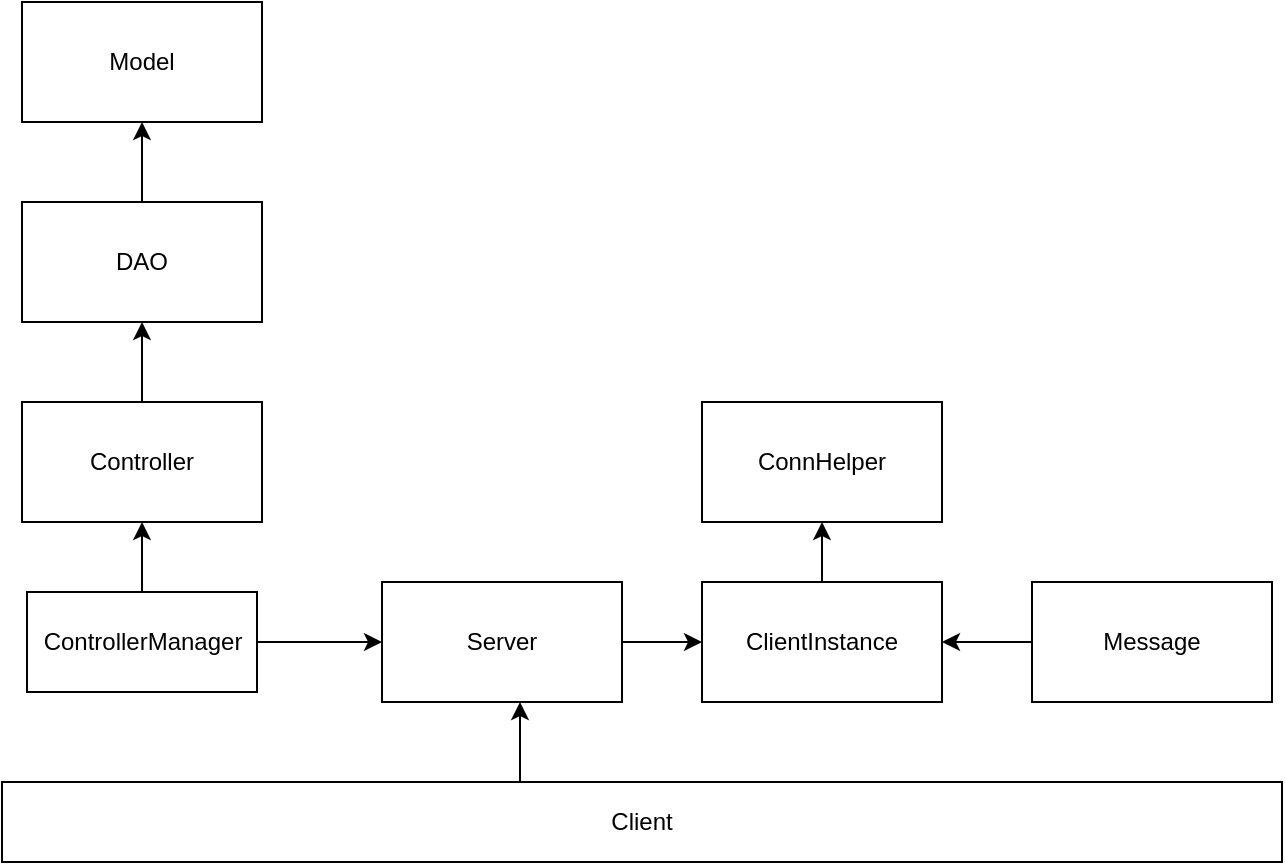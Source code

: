 <mxfile version="13.1.2" type="github" pages="3">
  <diagram id="4RUEqt_GdcB8Mhm-auXr" name="Page-1">
    <mxGraphModel dx="1422" dy="712" grid="1" gridSize="10" guides="1" tooltips="1" connect="1" arrows="1" fold="1" page="1" pageScale="1" pageWidth="1100" pageHeight="1700" math="0" shadow="0">
      <root>
        <mxCell id="0" />
        <mxCell id="1" parent="0" />
        <mxCell id="HChXWUK6-BIIOKfi2eoP-1" style="edgeStyle=orthogonalEdgeStyle;rounded=0;html=1;exitX=1;exitY=0.5;entryX=0;entryY=0.5;jettySize=auto;orthogonalLoop=1;" parent="1" source="HChXWUK6-BIIOKfi2eoP-2" target="HChXWUK6-BIIOKfi2eoP-12" edge="1">
          <mxGeometry relative="1" as="geometry" />
        </mxCell>
        <mxCell id="HChXWUK6-BIIOKfi2eoP-2" value="Server" style="rounded=0;whiteSpace=wrap;html=1;fillColor=none;" parent="1" vertex="1">
          <mxGeometry x="320" y="650" width="120" height="60" as="geometry" />
        </mxCell>
        <mxCell id="HChXWUK6-BIIOKfi2eoP-3" style="edgeStyle=orthogonalEdgeStyle;rounded=0;html=1;exitX=0.5;exitY=0;entryX=0.575;entryY=1;entryPerimeter=0;jettySize=auto;orthogonalLoop=1;" parent="1" source="HChXWUK6-BIIOKfi2eoP-4" target="HChXWUK6-BIIOKfi2eoP-2" edge="1">
          <mxGeometry relative="1" as="geometry">
            <Array as="points">
              <mxPoint x="389" y="750" />
            </Array>
          </mxGeometry>
        </mxCell>
        <mxCell id="HChXWUK6-BIIOKfi2eoP-4" value="Client" style="rounded=0;whiteSpace=wrap;html=1;fillColor=none;" parent="1" vertex="1">
          <mxGeometry x="130" y="750" width="640" height="40" as="geometry" />
        </mxCell>
        <mxCell id="HChXWUK6-BIIOKfi2eoP-5" style="edgeStyle=orthogonalEdgeStyle;rounded=0;html=1;exitX=0.5;exitY=0;jettySize=auto;orthogonalLoop=1;" parent="1" source="HChXWUK6-BIIOKfi2eoP-6" target="HChXWUK6-BIIOKfi2eoP-8" edge="1">
          <mxGeometry relative="1" as="geometry" />
        </mxCell>
        <mxCell id="HChXWUK6-BIIOKfi2eoP-6" value="Controller" style="rounded=0;whiteSpace=wrap;html=1;fillColor=none;" parent="1" vertex="1">
          <mxGeometry x="140" y="560" width="120" height="60" as="geometry" />
        </mxCell>
        <mxCell id="HChXWUK6-BIIOKfi2eoP-7" style="edgeStyle=orthogonalEdgeStyle;rounded=0;html=1;exitX=0.5;exitY=0;jettySize=auto;orthogonalLoop=1;" parent="1" source="HChXWUK6-BIIOKfi2eoP-8" target="HChXWUK6-BIIOKfi2eoP-9" edge="1">
          <mxGeometry relative="1" as="geometry" />
        </mxCell>
        <mxCell id="HChXWUK6-BIIOKfi2eoP-8" value="DAO" style="rounded=0;whiteSpace=wrap;html=1;fillColor=none;" parent="1" vertex="1">
          <mxGeometry x="140" y="460" width="120" height="60" as="geometry" />
        </mxCell>
        <mxCell id="HChXWUK6-BIIOKfi2eoP-9" value="Model" style="rounded=0;whiteSpace=wrap;html=1;fillColor=none;" parent="1" vertex="1">
          <mxGeometry x="140" y="360" width="120" height="60" as="geometry" />
        </mxCell>
        <mxCell id="HChXWUK6-BIIOKfi2eoP-10" value="ConnHelper" style="rounded=0;whiteSpace=wrap;html=1;fillColor=none;" parent="1" vertex="1">
          <mxGeometry x="480" y="560" width="120" height="60" as="geometry" />
        </mxCell>
        <mxCell id="HChXWUK6-BIIOKfi2eoP-11" style="edgeStyle=orthogonalEdgeStyle;rounded=0;html=1;exitX=0.5;exitY=0;entryX=0.5;entryY=1;jettySize=auto;orthogonalLoop=1;" parent="1" source="HChXWUK6-BIIOKfi2eoP-12" target="HChXWUK6-BIIOKfi2eoP-10" edge="1">
          <mxGeometry relative="1" as="geometry" />
        </mxCell>
        <mxCell id="HChXWUK6-BIIOKfi2eoP-12" value="ClientInstance" style="rounded=0;whiteSpace=wrap;html=1;fillColor=none;" parent="1" vertex="1">
          <mxGeometry x="480" y="650" width="120" height="60" as="geometry" />
        </mxCell>
        <mxCell id="HChXWUK6-BIIOKfi2eoP-13" style="edgeStyle=orthogonalEdgeStyle;rounded=0;html=1;exitX=0;exitY=0.5;jettySize=auto;orthogonalLoop=1;" parent="1" source="HChXWUK6-BIIOKfi2eoP-14" target="HChXWUK6-BIIOKfi2eoP-12" edge="1">
          <mxGeometry relative="1" as="geometry" />
        </mxCell>
        <mxCell id="HChXWUK6-BIIOKfi2eoP-14" value="Message" style="rounded=0;whiteSpace=wrap;html=1;fillColor=none;" parent="1" vertex="1">
          <mxGeometry x="645" y="650" width="120" height="60" as="geometry" />
        </mxCell>
        <mxCell id="HChXWUK6-BIIOKfi2eoP-24" style="edgeStyle=orthogonalEdgeStyle;rounded=0;html=1;exitX=1;exitY=0.5;jettySize=auto;orthogonalLoop=1;" parent="1" source="HChXWUK6-BIIOKfi2eoP-26" target="HChXWUK6-BIIOKfi2eoP-2" edge="1">
          <mxGeometry relative="1" as="geometry" />
        </mxCell>
        <mxCell id="HChXWUK6-BIIOKfi2eoP-25" style="edgeStyle=orthogonalEdgeStyle;rounded=0;html=1;exitX=0.5;exitY=0;entryX=0.5;entryY=1;jettySize=auto;orthogonalLoop=1;" parent="1" source="HChXWUK6-BIIOKfi2eoP-26" target="HChXWUK6-BIIOKfi2eoP-6" edge="1">
          <mxGeometry relative="1" as="geometry" />
        </mxCell>
        <mxCell id="HChXWUK6-BIIOKfi2eoP-26" value="ControllerManager" style="html=1;fillColor=none;" parent="1" vertex="1">
          <mxGeometry x="142.5" y="655" width="115" height="50" as="geometry" />
        </mxCell>
      </root>
    </mxGraphModel>
  </diagram>
  <diagram id="PHLV82YEqE6mfF6TIl8F" name="Page-2">
    <mxGraphModel dx="1422" dy="712" grid="1" gridSize="10" guides="1" tooltips="1" connect="1" arrows="1" fold="1" page="1" pageScale="1" pageWidth="827" pageHeight="1169" math="0" shadow="0">
      <root>
        <mxCell id="8SFpmMK_OErXMNxugdqm-0" />
        <mxCell id="8SFpmMK_OErXMNxugdqm-1" parent="8SFpmMK_OErXMNxugdqm-0" />
        <mxCell id="kLxxGYSav_2v4lLc6G8P-0" value="数据格式：RequestCode：ActionCode：数据" style="html=1;verticalAlign=bottom;startArrow=circle;startFill=1;endArrow=open;startSize=6;endSize=8;" parent="8SFpmMK_OErXMNxugdqm-1" edge="1">
          <mxGeometry width="80" relative="1" as="geometry">
            <mxPoint x="240" y="256" as="sourcePoint" />
            <mxPoint x="574.5" y="256" as="targetPoint" />
          </mxGeometry>
        </mxCell>
        <mxCell id="kLxxGYSav_2v4lLc6G8P-1" value="客户端" style="text;html=1;align=center;fontStyle=1;verticalAlign=middle;spacingLeft=3;spacingRight=3;strokeColor=none;rotatable=0;points=[[0,0.5],[1,0.5]];portConstraint=eastwest;fillColor=none;" parent="8SFpmMK_OErXMNxugdqm-1" vertex="1">
          <mxGeometry x="145" y="197" width="80" height="26" as="geometry" />
        </mxCell>
        <mxCell id="kLxxGYSav_2v4lLc6G8P-2" value="" style="html=1;verticalAlign=bottom;endArrow=open;dashed=1;endSize=8;exitX=0.018;exitY=0.845;exitPerimeter=0;exitDx=0;exitDy=0;" parent="8SFpmMK_OErXMNxugdqm-1" source="kLxxGYSav_2v4lLc6G8P-6" edge="1">
          <mxGeometry relative="1" as="geometry">
            <mxPoint x="700" y="466" as="sourcePoint" />
            <mxPoint x="249.5" y="457.016" as="targetPoint" />
            <Array as="points">
              <mxPoint x="560" y="457" />
              <mxPoint x="540" y="457" />
            </Array>
          </mxGeometry>
        </mxCell>
        <mxCell id="kLxxGYSav_2v4lLc6G8P-3" value="数据格式：ActionCode:数据" style="text;html=1;resizable=0;points=[];align=center;verticalAlign=middle;labelBackgroundColor=#ffffff;" parent="kLxxGYSav_2v4lLc6G8P-2" vertex="1" connectable="0">
          <mxGeometry x="0.129" y="4" relative="1" as="geometry">
            <mxPoint as="offset" />
          </mxGeometry>
        </mxCell>
        <mxCell id="kLxxGYSav_2v4lLc6G8P-4" value="请求" style="text;html=1;align=center;fontStyle=1;verticalAlign=middle;spacingLeft=3;spacingRight=3;strokeColor=none;rotatable=0;points=[[0,0.5],[1,0.5]];portConstraint=eastwest;fillColor=none;" parent="8SFpmMK_OErXMNxugdqm-1" vertex="1">
          <mxGeometry x="360" y="256" width="80" height="26" as="geometry" />
        </mxCell>
        <mxCell id="kLxxGYSav_2v4lLc6G8P-5" value="SendRequest&lt;br&gt;&lt;br&gt;&lt;br&gt;&lt;br&gt;&lt;br&gt;&lt;br&gt;&lt;br&gt;Request&lt;br&gt;&lt;br&gt;&lt;br&gt;&lt;br&gt;&lt;br&gt;&lt;br&gt;&lt;br&gt;&lt;div&gt;OnResponse&lt;/div&gt;" style="html=1;fillColor=none;" parent="8SFpmMK_OErXMNxugdqm-1" vertex="1">
          <mxGeometry x="120" y="223" width="130" height="274" as="geometry" />
        </mxCell>
        <mxCell id="kLxxGYSav_2v4lLc6G8P-6" value="Controller" style="html=1;fillColor=none;" parent="8SFpmMK_OErXMNxugdqm-1" vertex="1">
          <mxGeometry x="575" y="223" width="110" height="277" as="geometry" />
        </mxCell>
        <mxCell id="pgeZ1qh1c-qSul8FaZuj-0" value="服务器端" style="text;html=1;align=center;fontStyle=1;verticalAlign=middle;spacingLeft=3;spacingRight=3;strokeColor=none;rotatable=0;points=[[0,0.5],[1,0.5]];portConstraint=eastwest;fillColor=none;" vertex="1" parent="8SFpmMK_OErXMNxugdqm-1">
          <mxGeometry x="590" y="197" width="80" height="26" as="geometry" />
        </mxCell>
        <mxCell id="pgeZ1qh1c-qSul8FaZuj-1" value="&lt;b&gt;回应&lt;/b&gt;" style="text;html=1;align=center;verticalAlign=middle;resizable=0;points=[];autosize=1;" vertex="1" parent="8SFpmMK_OErXMNxugdqm-1">
          <mxGeometry x="380" y="438" width="40" height="20" as="geometry" />
        </mxCell>
      </root>
    </mxGraphModel>
  </diagram>
  <diagram id="gqkWwFnmdCQ8DKCqlp8h" name="Page-3">
    <mxGraphModel dx="1422" dy="-457" grid="1" gridSize="10" guides="1" tooltips="1" connect="1" arrows="1" fold="1" page="1" pageScale="1" pageWidth="827" pageHeight="1169" math="0" shadow="0">
      <root>
        <mxCell id="y5YlNd9tEdmhMvRza_Jp-0" />
        <mxCell id="y5YlNd9tEdmhMvRza_Jp-1" parent="y5YlNd9tEdmhMvRza_Jp-0" />
        <mxCell id="L7R0aTKZRIjChB-JzjqM-4" style="edgeStyle=orthogonalEdgeStyle;rounded=0;orthogonalLoop=1;jettySize=auto;html=1;" edge="1" parent="y5YlNd9tEdmhMvRza_Jp-1" source="y5YlNd9tEdmhMvRza_Jp-2" target="L7R0aTKZRIjChB-JzjqM-3">
          <mxGeometry relative="1" as="geometry" />
        </mxCell>
        <mxCell id="y5YlNd9tEdmhMvRza_Jp-2" value="UserController" style="html=1;fillColor=none;" parent="y5YlNd9tEdmhMvRza_Jp-1" vertex="1">
          <mxGeometry x="560" y="1375" width="110" height="50" as="geometry" />
        </mxCell>
        <mxCell id="RY0LAXf74ljOxD4rDnXu-0" style="edgeStyle=orthogonalEdgeStyle;rounded=0;orthogonalLoop=1;jettySize=auto;html=1;entryX=0;entryY=0.5;entryDx=0;entryDy=0;" edge="1" parent="y5YlNd9tEdmhMvRza_Jp-1" source="y5YlNd9tEdmhMvRza_Jp-4" target="y5YlNd9tEdmhMvRza_Jp-2">
          <mxGeometry relative="1" as="geometry">
            <mxPoint x="510" y="1400" as="targetPoint" />
          </mxGeometry>
        </mxCell>
        <mxCell id="y5YlNd9tEdmhMvRza_Jp-4" value="LoginRequest" style="rounded=0;whiteSpace=wrap;html=1;fillColor=none;" parent="y5YlNd9tEdmhMvRza_Jp-1" vertex="1">
          <mxGeometry x="70" y="1370" width="120" height="60" as="geometry" />
        </mxCell>
        <mxCell id="L7R0aTKZRIjChB-JzjqM-1" value="&lt;!--StartFragment--&gt;&lt;span style=&quot;color: rgb(0, 0, 0); font-family: Helvetica; font-size: 11px; font-style: normal; font-variant-ligatures: normal; font-variant-caps: normal; font-weight: 400; letter-spacing: normal; orphans: 2; text-align: center; text-indent: 0px; text-transform: none; widows: 2; word-spacing: 0px; -webkit-text-stroke-width: 0px; background-color: rgb(255, 255, 255); text-decoration-style: initial; text-decoration-color: initial; float: none; display: inline !important;&quot;&gt;数据格式：RequestCode：ActionCode：数据&lt;/span&gt;&lt;!--EndFragment--&gt;" style="text;whiteSpace=wrap;html=1;" vertex="1" parent="y5YlNd9tEdmhMvRza_Jp-1">
          <mxGeometry x="220" y="1370" width="270" height="30" as="geometry" />
        </mxCell>
        <mxCell id="L7R0aTKZRIjChB-JzjqM-2" value="&lt;span style=&quot;color: rgb(0 , 0 , 0) ; font-family: &amp;#34;helvetica&amp;#34; ; font-size: 11px ; font-style: normal ; font-weight: 400 ; letter-spacing: normal ; text-align: center ; text-indent: 0px ; text-transform: none ; word-spacing: 0px ; background-color: rgb(255 , 255 , 255) ; float: none ; display: inline&quot;&gt;数据格式：LoginRequest：Login：username,password&lt;/span&gt;" style="text;whiteSpace=wrap;html=1;" vertex="1" parent="y5YlNd9tEdmhMvRza_Jp-1">
          <mxGeometry x="220" y="1400" width="330" height="30" as="geometry" />
        </mxCell>
        <mxCell id="L7R0aTKZRIjChB-JzjqM-6" style="edgeStyle=orthogonalEdgeStyle;rounded=0;orthogonalLoop=1;jettySize=auto;html=1;" edge="1" parent="y5YlNd9tEdmhMvRza_Jp-1" source="L7R0aTKZRIjChB-JzjqM-3" target="L7R0aTKZRIjChB-JzjqM-5">
          <mxGeometry relative="1" as="geometry" />
        </mxCell>
        <mxCell id="L7R0aTKZRIjChB-JzjqM-10" value="" style="edgeStyle=orthogonalEdgeStyle;rounded=0;orthogonalLoop=1;jettySize=auto;html=1;" edge="1" parent="y5YlNd9tEdmhMvRza_Jp-1" source="L7R0aTKZRIjChB-JzjqM-3" target="L7R0aTKZRIjChB-JzjqM-9">
          <mxGeometry relative="1" as="geometry" />
        </mxCell>
        <mxCell id="vi66ja-EFHFQC2vIEx1H-2" style="edgeStyle=orthogonalEdgeStyle;rounded=0;orthogonalLoop=1;jettySize=auto;html=1;entryX=0.5;entryY=1;entryDx=0;entryDy=0;" edge="1" parent="y5YlNd9tEdmhMvRza_Jp-1" source="L7R0aTKZRIjChB-JzjqM-3" target="y5YlNd9tEdmhMvRza_Jp-4">
          <mxGeometry relative="1" as="geometry">
            <Array as="points">
              <mxPoint x="710" y="1325" />
              <mxPoint x="710" y="1460" />
              <mxPoint x="130" y="1460" />
            </Array>
          </mxGeometry>
        </mxCell>
        <mxCell id="L7R0aTKZRIjChB-JzjqM-3" value="UserDAO&lt;span style=&quot;color: rgba(0 , 0 , 0 , 0) ; font-family: monospace ; font-size: 0px&quot;&gt;%3CmxGraphModel%3E%3Croot%3E%3CmxCell%20id%3D%220%22%2F%3E%3CmxCell%20id%3D%221%22%20parent%3D%220%22%2F%3E%3CmxCell%20id%3D%222%22%20value%3D%22UserController%22%20style%3D%22html%3D1%3BfillColor%3Dnone%3B%22%20vertex%3D%221%22%20parent%3D%221%22%3E%3CmxGeometry%20x%3D%22560%22%20y%3D%221375%22%20width%3D%22110%22%20height%3D%2250%22%20as%3D%22geometry%22%2F%3E%3C%2FmxCell%3E%3C%2Froot%3E%3C%2FmxGraphModel%3E&lt;/span&gt;" style="html=1;fillColor=none;" vertex="1" parent="y5YlNd9tEdmhMvRza_Jp-1">
          <mxGeometry x="560" y="1300" width="110" height="50" as="geometry" />
        </mxCell>
        <mxCell id="ih4tYVQWPDNbcN09xQ4j-2" style="edgeStyle=orthogonalEdgeStyle;rounded=0;orthogonalLoop=1;jettySize=auto;html=1;entryX=0.5;entryY=0;entryDx=0;entryDy=0;" edge="1" parent="y5YlNd9tEdmhMvRza_Jp-1" source="L7R0aTKZRIjChB-JzjqM-9" target="y5YlNd9tEdmhMvRza_Jp-4">
          <mxGeometry relative="1" as="geometry" />
        </mxCell>
        <mxCell id="L7R0aTKZRIjChB-JzjqM-9" value="Model：User" style="html=1;fillColor=none;" vertex="1" parent="y5YlNd9tEdmhMvRza_Jp-1">
          <mxGeometry x="315" y="1300" width="110" height="50" as="geometry" />
        </mxCell>
        <mxCell id="L7R0aTKZRIjChB-JzjqM-5" value="数据库" style="html=1;fillColor=none;" vertex="1" parent="y5YlNd9tEdmhMvRza_Jp-1">
          <mxGeometry x="70" y="1220" width="640" height="40" as="geometry" />
        </mxCell>
        <mxCell id="ih4tYVQWPDNbcN09xQ4j-1" value="密码正确" style="text;html=1;align=center;verticalAlign=middle;resizable=0;points=[];autosize=1;" vertex="1" parent="y5YlNd9tEdmhMvRza_Jp-1">
          <mxGeometry x="470" y="1309" width="60" height="20" as="geometry" />
        </mxCell>
        <mxCell id="vi66ja-EFHFQC2vIEx1H-0" value="数据格式：ActionCode:数据" style="text;html=1;resizable=0;points=[];align=center;verticalAlign=middle;labelBackgroundColor=#ffffff;" vertex="1" connectable="0" parent="y5YlNd9tEdmhMvRza_Jp-1">
          <mxGeometry x="220.0" y="1308.998" as="geometry">
            <mxPoint as="offset" />
          </mxGeometry>
        </mxCell>
        <mxCell id="vi66ja-EFHFQC2vIEx1H-1" value="数据格式：Login:Success" style="text;html=1;resizable=0;points=[];align=center;verticalAlign=middle;labelBackgroundColor=#ffffff;" vertex="1" connectable="0" parent="y5YlNd9tEdmhMvRza_Jp-1">
          <mxGeometry x="220.0" y="1339.998" as="geometry">
            <mxPoint as="offset" />
          </mxGeometry>
        </mxCell>
        <mxCell id="vi66ja-EFHFQC2vIEx1H-3" value="数据格式：ActionCode:数据" style="text;html=1;resizable=0;points=[];align=center;verticalAlign=middle;labelBackgroundColor=#ffffff;" vertex="1" connectable="0" parent="y5YlNd9tEdmhMvRza_Jp-1">
          <mxGeometry x="400.0" y="1449.998" as="geometry">
            <mxPoint as="offset" />
          </mxGeometry>
        </mxCell>
        <mxCell id="vi66ja-EFHFQC2vIEx1H-4" value="数据格式：Login:Fail" style="text;html=1;resizable=0;points=[];align=center;verticalAlign=middle;labelBackgroundColor=#ffffff;" vertex="1" connectable="0" parent="y5YlNd9tEdmhMvRza_Jp-1">
          <mxGeometry x="400.0" y="1469.998" as="geometry">
            <mxPoint as="offset" />
          </mxGeometry>
        </mxCell>
        <mxCell id="vi66ja-EFHFQC2vIEx1H-5" value="密码错误" style="text;html=1;align=center;verticalAlign=middle;resizable=0;points=[];autosize=1;" vertex="1" parent="y5YlNd9tEdmhMvRza_Jp-1">
          <mxGeometry x="640" y="1460" width="60" height="20" as="geometry" />
        </mxCell>
      </root>
    </mxGraphModel>
  </diagram>
</mxfile>
